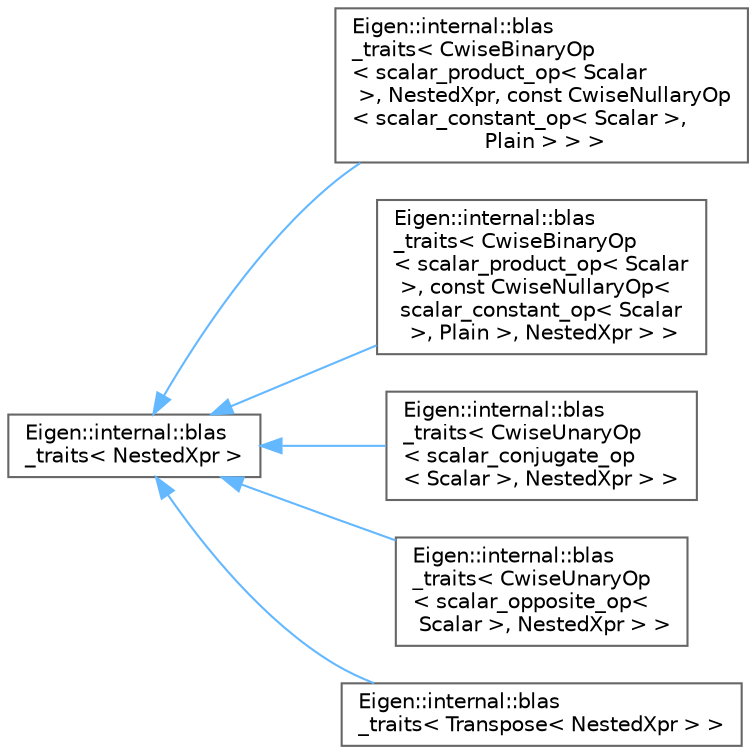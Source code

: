 digraph "Graphical Class Hierarchy"
{
 // LATEX_PDF_SIZE
  bgcolor="transparent";
  edge [fontname=Helvetica,fontsize=10,labelfontname=Helvetica,labelfontsize=10];
  node [fontname=Helvetica,fontsize=10,shape=box,height=0.2,width=0.4];
  rankdir="LR";
  Node0 [id="Node000000",label="Eigen::internal::blas\l_traits\< NestedXpr \>",height=0.2,width=0.4,color="grey40", fillcolor="white", style="filled",URL="$structEigen_1_1internal_1_1blas__traits.html",tooltip=" "];
  Node0 -> Node1 [id="edge737_Node000000_Node000001",dir="back",color="steelblue1",style="solid",tooltip=" "];
  Node1 [id="Node000001",label="Eigen::internal::blas\l_traits\< CwiseBinaryOp\l\< scalar_product_op\< Scalar\l \>, NestedXpr, const CwiseNullaryOp\l\< scalar_constant_op\< Scalar \>,\l Plain \> \> \>",height=0.2,width=0.4,color="grey40", fillcolor="white", style="filled",URL="$structEigen_1_1internal_1_1blas__traits_3_01CwiseBinaryOp_3_01scalar__product__op_3_01Scalar_01_aa87993799f77f4576f6aa8372930803.html",tooltip=" "];
  Node0 -> Node2 [id="edge738_Node000000_Node000002",dir="back",color="steelblue1",style="solid",tooltip=" "];
  Node2 [id="Node000002",label="Eigen::internal::blas\l_traits\< CwiseBinaryOp\l\< scalar_product_op\< Scalar\l \>, const CwiseNullaryOp\<\l scalar_constant_op\< Scalar\l \>, Plain \>, NestedXpr \> \>",height=0.2,width=0.4,color="grey40", fillcolor="white", style="filled",URL="$structEigen_1_1internal_1_1blas__traits_3_01CwiseBinaryOp_3_01scalar__product__op_3_01Scalar_01_54447077d6e54f062dff7dea8b08a397.html",tooltip=" "];
  Node0 -> Node3 [id="edge739_Node000000_Node000003",dir="back",color="steelblue1",style="solid",tooltip=" "];
  Node3 [id="Node000003",label="Eigen::internal::blas\l_traits\< CwiseUnaryOp\l\< scalar_conjugate_op\l\< Scalar \>, NestedXpr \> \>",height=0.2,width=0.4,color="grey40", fillcolor="white", style="filled",URL="$structEigen_1_1internal_1_1blas__traits_3_01CwiseUnaryOp_3_01scalar__conjugate__op_3_01Scalar_01_4_00_01NestedXpr_01_4_01_4.html",tooltip=" "];
  Node0 -> Node4 [id="edge740_Node000000_Node000004",dir="back",color="steelblue1",style="solid",tooltip=" "];
  Node4 [id="Node000004",label="Eigen::internal::blas\l_traits\< CwiseUnaryOp\l\< scalar_opposite_op\<\l Scalar \>, NestedXpr \> \>",height=0.2,width=0.4,color="grey40", fillcolor="white", style="filled",URL="$structEigen_1_1internal_1_1blas__traits_3_01CwiseUnaryOp_3_01scalar__opposite__op_3_01Scalar_01_4_00_01NestedXpr_01_4_01_4.html",tooltip=" "];
  Node0 -> Node5 [id="edge741_Node000000_Node000005",dir="back",color="steelblue1",style="solid",tooltip=" "];
  Node5 [id="Node000005",label="Eigen::internal::blas\l_traits\< Transpose\< NestedXpr \> \>",height=0.2,width=0.4,color="grey40", fillcolor="white", style="filled",URL="$structEigen_1_1internal_1_1blas__traits_3_01Transpose_3_01NestedXpr_01_4_01_4.html",tooltip=" "];
}
